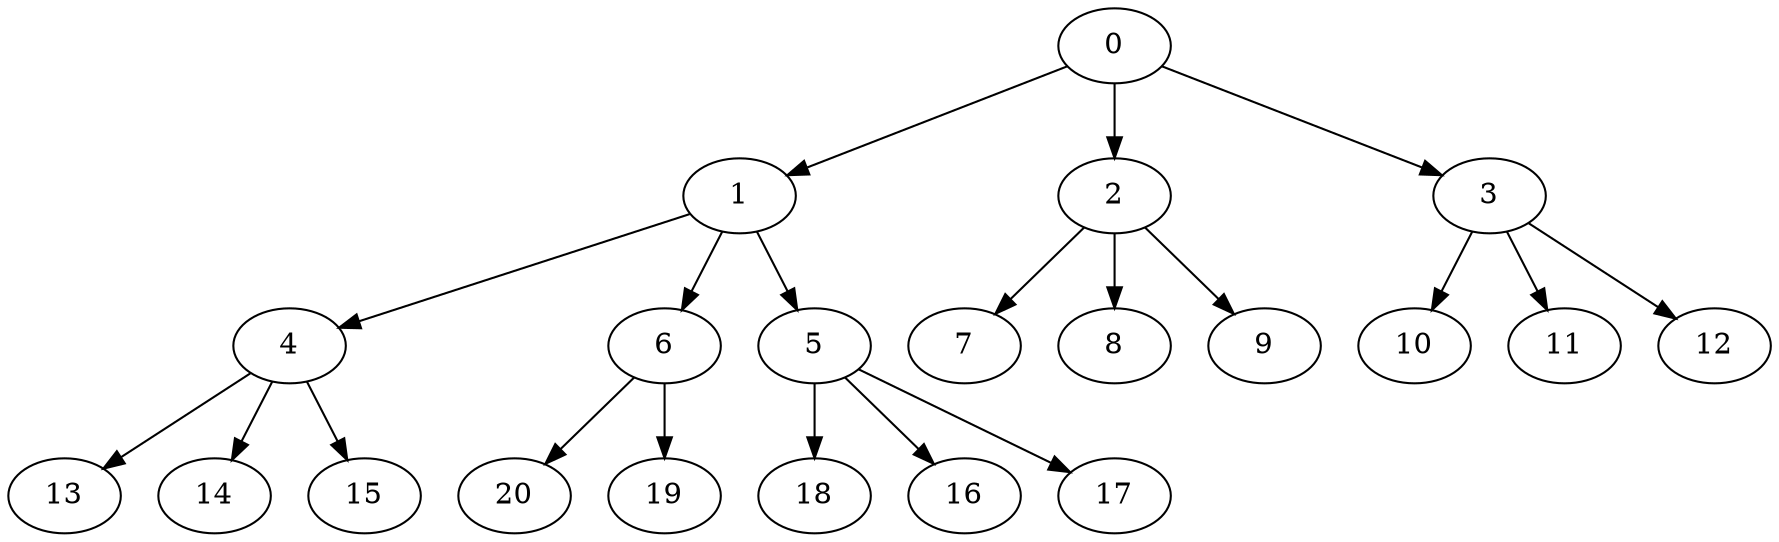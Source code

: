 digraph "OutTree-Balanced-MaxBf-3_Nodes_21_CCR_10.01_WeightType_Random_Homogeneous-6" {
0 [Weight=6];
1 [Weight=7];
2 [Weight=5];
3 [Weight=2];
4 [Weight=7];
6 [Weight=2];
5 [Weight=3];
7 [Weight=10];
8 [Weight=10];
9 [Weight=9];
13 [Weight=7];
18 [Weight=7];
10 [Weight=6];
11 [Weight=5];
14 [Weight=5];
12 [Weight=3];
15 [Weight=3];
16 [Weight=3];
17 [Weight=3];
20 [Weight=3];
19 [Weight=2];
2 -> 9 [Weight=47];
5 -> 18 [Weight=19];
0 -> 3 [Weight=28];
1 -> 6 [Weight=19];
5 -> 16 [Weight=47];
4 -> 13 [Weight=19];
3 -> 10 [Weight=56];
1 -> 4 [Weight=85];
6 -> 19 [Weight=75];
6 -> 20 [Weight=56];
0 -> 1 [Weight=66];
2 -> 8 [Weight=66];
1 -> 5 [Weight=47];
5 -> 17 [Weight=56];
3 -> 11 [Weight=66];
2 -> 7 [Weight=85];
4 -> 15 [Weight=75];
4 -> 14 [Weight=19];
0 -> 2 [Weight=56];
3 -> 12 [Weight=94];
}
